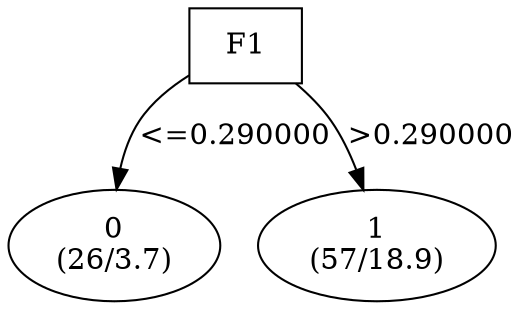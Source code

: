 digraph YaDT {
n0 [ shape=box, label="F1\n"]
n0 -> n1 [label="<=0.290000"]
n1 [ shape=ellipse, label="0\n(26/3.7)"]
n0 -> n2 [label=">0.290000"]
n2 [ shape=ellipse, label="1\n(57/18.9)"]
}
